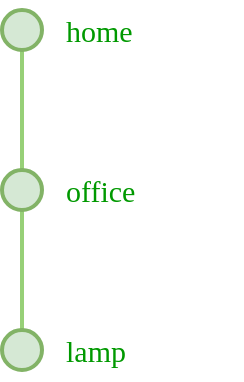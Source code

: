 <mxfile version="22.0.2" type="device">
  <diagram name="Página-1" id="sKd3tsI22_V5jR-nHXxZ">
    <mxGraphModel dx="429" dy="260" grid="1" gridSize="10" guides="1" tooltips="1" connect="1" arrows="1" fold="1" page="1" pageScale="1" pageWidth="827" pageHeight="1169" math="0" shadow="0">
      <root>
        <mxCell id="0" />
        <mxCell id="1" parent="0" />
        <mxCell id="aGrfN4Roc2kFLRaL8HcX-4" style="edgeStyle=orthogonalEdgeStyle;rounded=0;orthogonalLoop=1;jettySize=auto;html=1;exitX=0.5;exitY=1;exitDx=0;exitDy=0;entryX=0.5;entryY=0;entryDx=0;entryDy=0;endArrow=none;endFill=0;strokeWidth=2;strokeColor=#97D077;" edge="1" parent="1" source="aGrfN4Roc2kFLRaL8HcX-1" target="aGrfN4Roc2kFLRaL8HcX-3">
          <mxGeometry relative="1" as="geometry" />
        </mxCell>
        <mxCell id="aGrfN4Roc2kFLRaL8HcX-1" value="" style="ellipse;whiteSpace=wrap;html=1;aspect=fixed;fillColor=#d5e8d4;strokeColor=#82b366;strokeWidth=2;" vertex="1" parent="1">
          <mxGeometry x="390" y="190" width="20" height="20" as="geometry" />
        </mxCell>
        <mxCell id="aGrfN4Roc2kFLRaL8HcX-2" value="&lt;font color=&quot;#009900&quot; face=&quot;Lucida Console&quot; style=&quot;font-size: 15px;&quot;&gt;home&lt;/font&gt;" style="text;html=1;strokeColor=none;fillColor=none;align=left;verticalAlign=middle;whiteSpace=wrap;rounded=0;" vertex="1" parent="1">
          <mxGeometry x="420" y="185" width="60" height="30" as="geometry" />
        </mxCell>
        <mxCell id="aGrfN4Roc2kFLRaL8HcX-7" style="edgeStyle=orthogonalEdgeStyle;rounded=0;orthogonalLoop=1;jettySize=auto;html=1;exitX=0.5;exitY=1;exitDx=0;exitDy=0;entryX=0.5;entryY=0;entryDx=0;entryDy=0;endArrow=none;endFill=0;strokeWidth=2;strokeColor=#97D077;" edge="1" parent="1" source="aGrfN4Roc2kFLRaL8HcX-3" target="aGrfN4Roc2kFLRaL8HcX-6">
          <mxGeometry relative="1" as="geometry" />
        </mxCell>
        <mxCell id="aGrfN4Roc2kFLRaL8HcX-3" value="" style="ellipse;whiteSpace=wrap;html=1;aspect=fixed;fillColor=#d5e8d4;strokeColor=#82b366;strokeWidth=2;" vertex="1" parent="1">
          <mxGeometry x="390" y="270" width="20" height="20" as="geometry" />
        </mxCell>
        <mxCell id="aGrfN4Roc2kFLRaL8HcX-5" value="&lt;font color=&quot;#009900&quot; face=&quot;Lucida Console&quot; style=&quot;font-size: 15px;&quot;&gt;office&lt;/font&gt;" style="text;html=1;strokeColor=none;fillColor=none;align=left;verticalAlign=middle;whiteSpace=wrap;rounded=0;" vertex="1" parent="1">
          <mxGeometry x="420" y="265" width="90" height="30" as="geometry" />
        </mxCell>
        <mxCell id="aGrfN4Roc2kFLRaL8HcX-6" value="" style="ellipse;whiteSpace=wrap;html=1;aspect=fixed;fillColor=#d5e8d4;strokeColor=#82b366;strokeWidth=2;" vertex="1" parent="1">
          <mxGeometry x="390" y="350" width="20" height="20" as="geometry" />
        </mxCell>
        <mxCell id="aGrfN4Roc2kFLRaL8HcX-8" value="&lt;font color=&quot;#009900&quot; face=&quot;Lucida Console&quot; style=&quot;font-size: 15px;&quot;&gt;lamp&lt;/font&gt;" style="text;html=1;strokeColor=none;fillColor=none;align=left;verticalAlign=middle;whiteSpace=wrap;rounded=0;" vertex="1" parent="1">
          <mxGeometry x="420" y="345" width="90" height="30" as="geometry" />
        </mxCell>
      </root>
    </mxGraphModel>
  </diagram>
</mxfile>
